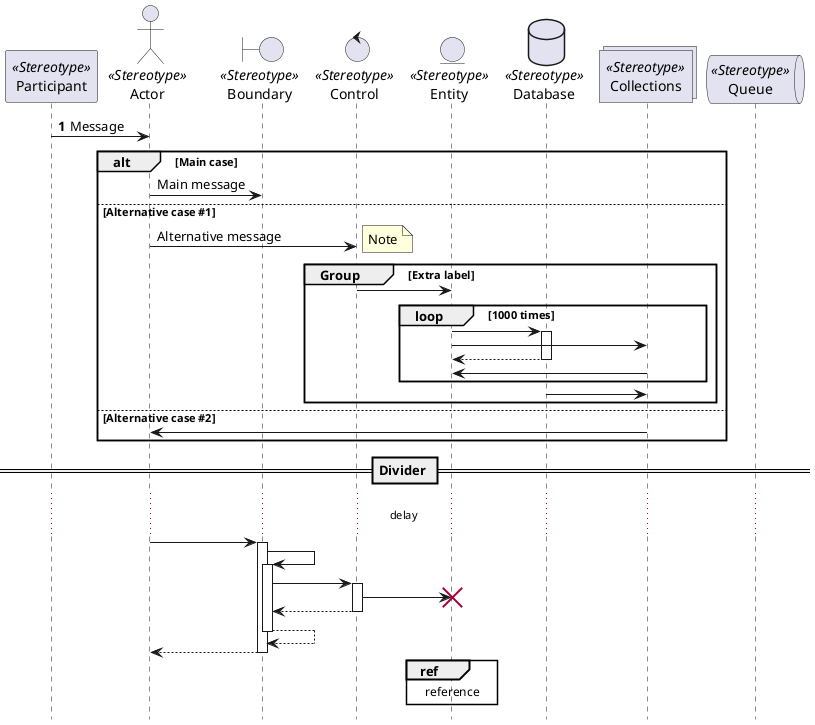 @startuml
' don't show participants at end of lifeline
hide footbox

participant Participant <<Stereotype>>
actor       Actor <<Stereotype>>
boundary    Boundary <<Stereotype>>
control     Control <<Stereotype>>
entity      Entity <<Stereotype>>
database    Database <<Stereotype>>
collections Collections <<Stereotype>>
queue       Queue <<Stereotype>>

autonumber
Participant -> Actor: Message
autonumber stop

alt Main case
  Actor -> Boundary : Main message
else Alternative case #1
  Actor -> Control : Alternative message
  note right: Note

  group Group [Extra label]
    Control -> Entity

    loop 1000 times
        Entity -> Database ++
        Entity -> Collections
        return
        Collections -> Entity
    end

    Database -> Collections
  end
else Alternative case #2
  Collections -> Actor
end

== Divider ==

...delay...

Actor -> Boundary ++
  Boundary -> Boundary ++
    Boundary -> Control ++
      Control -> Entity !!
    return
  return
return

ref over Entity: reference
@enduml
